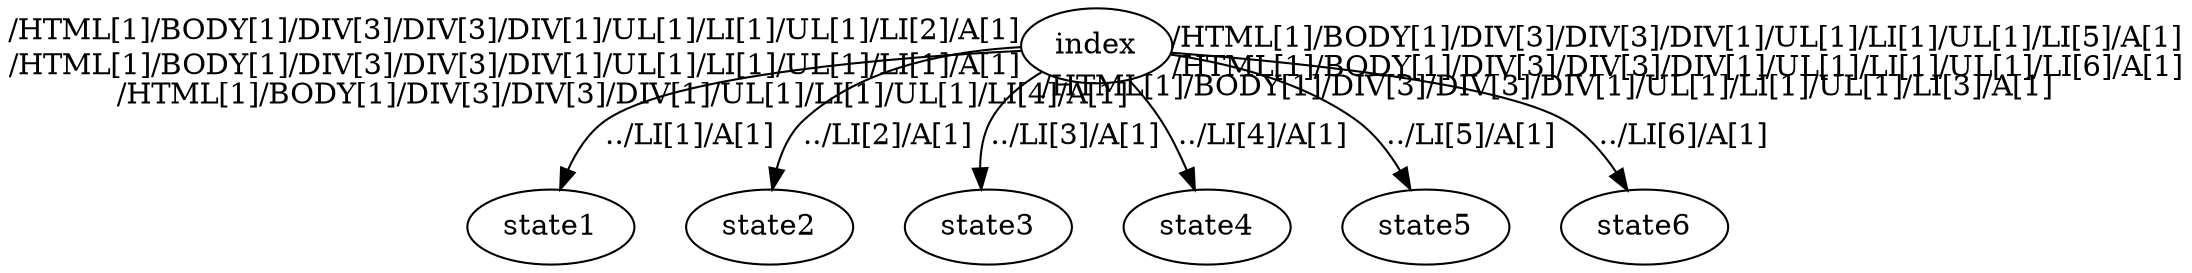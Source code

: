 digraph G {
  1 [ label="state1" ];
  2 [ label="state2" ];
  3 [ label="index" ];
  4 [ label="state3" ];
  5 [ label="state4" ];
  6 [ label="state5" ];
  7 [ label="state6" ];
  3 -> 1 [ label="../LI[1]/A[1]" taillabel="/HTML[1]/BODY[1]/DIV[3]/DIV[3]/DIV[1]/UL[1]/LI[1]/UL[1]/LI[1]/A[1]" ];
  3 -> 2 [ label="../LI[2]/A[1]" taillabel="/HTML[1]/BODY[1]/DIV[3]/DIV[3]/DIV[1]/UL[1]/LI[1]/UL[1]/LI[2]/A[1]" ];
  3 -> 4 [ label="../LI[3]/A[1]" taillabel="/HTML[1]/BODY[1]/DIV[3]/DIV[3]/DIV[1]/UL[1]/LI[1]/UL[1]/LI[3]/A[1]" ];
  3 -> 5 [ label="../LI[4]/A[1]" taillabel="/HTML[1]/BODY[1]/DIV[3]/DIV[3]/DIV[1]/UL[1]/LI[1]/UL[1]/LI[4]/A[1]" ];
  3 -> 6 [ label="../LI[5]/A[1]" taillabel="/HTML[1]/BODY[1]/DIV[3]/DIV[3]/DIV[1]/UL[1]/LI[1]/UL[1]/LI[5]/A[1]" ];
  3 -> 7 [ label="../LI[6]/A[1]" taillabel="/HTML[1]/BODY[1]/DIV[3]/DIV[3]/DIV[1]/UL[1]/LI[1]/UL[1]/LI[6]/A[1]" ];
}
